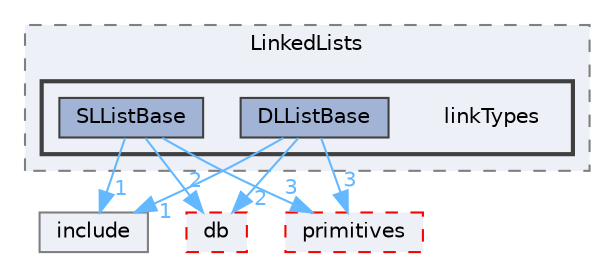digraph "src/OpenFOAM/containers/LinkedLists/linkTypes"
{
 // LATEX_PDF_SIZE
  bgcolor="transparent";
  edge [fontname=Helvetica,fontsize=10,labelfontname=Helvetica,labelfontsize=10];
  node [fontname=Helvetica,fontsize=10,shape=box,height=0.2,width=0.4];
  compound=true
  subgraph clusterdir_1ceeb2d59d8f320bd70a3a0eeca6c137 {
    graph [ bgcolor="#edf0f7", pencolor="grey50", label="LinkedLists", fontname=Helvetica,fontsize=10 style="filled,dashed", URL="dir_1ceeb2d59d8f320bd70a3a0eeca6c137.html",tooltip=""]
  subgraph clusterdir_f5a654e6c94bbb2ec059633496ddb161 {
    graph [ bgcolor="#edf0f7", pencolor="grey25", label="", fontname=Helvetica,fontsize=10 style="filled,bold", URL="dir_f5a654e6c94bbb2ec059633496ddb161.html",tooltip=""]
    dir_f5a654e6c94bbb2ec059633496ddb161 [shape=plaintext, label="linkTypes"];
  dir_cf91791345780c2d42dd69c6782b8528 [label="DLListBase", fillcolor="#a2b4d6", color="grey25", style="filled", URL="dir_cf91791345780c2d42dd69c6782b8528.html",tooltip=""];
  dir_42062800d578bd6ceafa9aa2a443d5a2 [label="SLListBase", fillcolor="#a2b4d6", color="grey25", style="filled", URL="dir_42062800d578bd6ceafa9aa2a443d5a2.html",tooltip=""];
  }
  }
  dir_3e50f45338116b169052b428016851aa [label="primitives", fillcolor="#edf0f7", color="red", style="filled,dashed", URL="dir_3e50f45338116b169052b428016851aa.html",tooltip=""];
  dir_e954e9f5966bc1c681a414ec8bd0ee15 [label="include", fillcolor="#edf0f7", color="grey50", style="filled", URL="dir_e954e9f5966bc1c681a414ec8bd0ee15.html",tooltip=""];
  dir_63c634f7a7cfd679ac26c67fb30fc32f [label="db", fillcolor="#edf0f7", color="red", style="filled,dashed", URL="dir_63c634f7a7cfd679ac26c67fb30fc32f.html",tooltip=""];
  dir_cf91791345780c2d42dd69c6782b8528->dir_3e50f45338116b169052b428016851aa [headlabel="3", labeldistance=1.5 headhref="dir_000993_003069.html" href="dir_000993_003069.html" color="steelblue1" fontcolor="steelblue1"];
  dir_cf91791345780c2d42dd69c6782b8528->dir_63c634f7a7cfd679ac26c67fb30fc32f [headlabel="2", labeldistance=1.5 headhref="dir_000993_000817.html" href="dir_000993_000817.html" color="steelblue1" fontcolor="steelblue1"];
  dir_cf91791345780c2d42dd69c6782b8528->dir_e954e9f5966bc1c681a414ec8bd0ee15 [headlabel="1", labeldistance=1.5 headhref="dir_000993_001804.html" href="dir_000993_001804.html" color="steelblue1" fontcolor="steelblue1"];
  dir_42062800d578bd6ceafa9aa2a443d5a2->dir_3e50f45338116b169052b428016851aa [headlabel="3", labeldistance=1.5 headhref="dir_003589_003069.html" href="dir_003589_003069.html" color="steelblue1" fontcolor="steelblue1"];
  dir_42062800d578bd6ceafa9aa2a443d5a2->dir_63c634f7a7cfd679ac26c67fb30fc32f [headlabel="2", labeldistance=1.5 headhref="dir_003589_000817.html" href="dir_003589_000817.html" color="steelblue1" fontcolor="steelblue1"];
  dir_42062800d578bd6ceafa9aa2a443d5a2->dir_e954e9f5966bc1c681a414ec8bd0ee15 [headlabel="1", labeldistance=1.5 headhref="dir_003589_001804.html" href="dir_003589_001804.html" color="steelblue1" fontcolor="steelblue1"];
}
